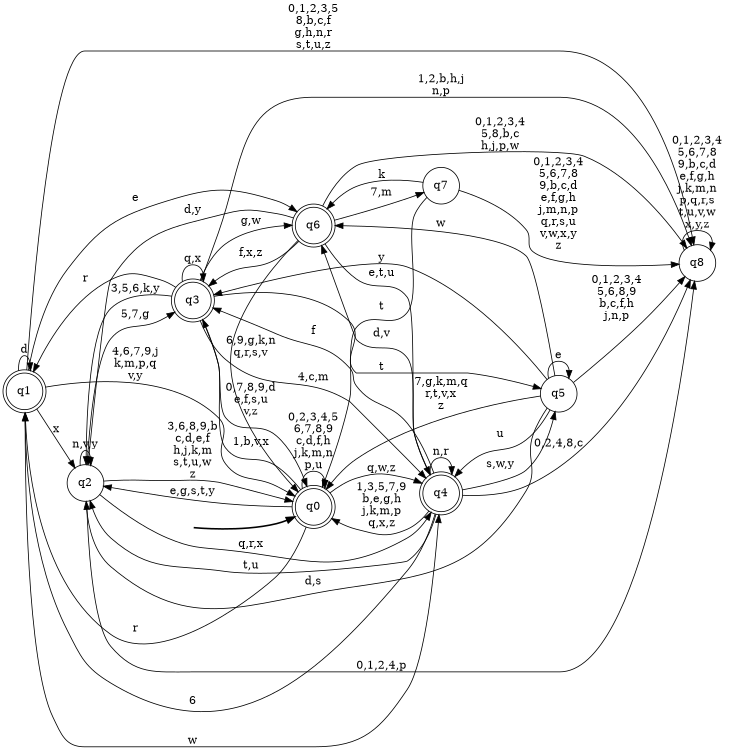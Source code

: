 digraph BlueStar {
__start0 [style = invis, shape = none, label = "", width = 0, height = 0];

rankdir=LR;
size="8,5";

s0 [style="rounded,filled", color="black", fillcolor="white" shape="doublecircle", label="q0"];
s1 [style="rounded,filled", color="black", fillcolor="white" shape="doublecircle", label="q1"];
s2 [style="filled", color="black", fillcolor="white" shape="circle", label="q2"];
s3 [style="rounded,filled", color="black", fillcolor="white" shape="doublecircle", label="q3"];
s4 [style="rounded,filled", color="black", fillcolor="white" shape="doublecircle", label="q4"];
s5 [style="filled", color="black", fillcolor="white" shape="circle", label="q5"];
s6 [style="rounded,filled", color="black", fillcolor="white" shape="doublecircle", label="q6"];
s7 [style="filled", color="black", fillcolor="white" shape="circle", label="q7"];
s8 [style="filled", color="black", fillcolor="white" shape="circle", label="q8"];
subgraph cluster_main { 
	graph [pad=".75", ranksep="0.15", nodesep="0.15"];
	 style=invis; 
	__start0 -> s0 [penwidth=2];
}
s0 -> s0 [label="0,2,3,4,5\n6,7,8,9\nc,d,f,h\nj,k,m,n\np,u"];
s0 -> s1 [label="r"];
s0 -> s2 [label="e,g,s,t,y"];
s0 -> s3 [label="1,b,v,x"];
s0 -> s4 [label="q,w,z"];
s1 -> s0 [label="4,6,7,9,j\nk,m,p,q\nv,y"];
s1 -> s1 [label="d"];
s1 -> s2 [label="x"];
s1 -> s4 [label="w"];
s1 -> s6 [label="e"];
s1 -> s8 [label="0,1,2,3,5\n8,b,c,f\ng,h,n,r\ns,t,u,z"];
s2 -> s0 [label="3,6,8,9,b\nc,d,e,f\nh,j,k,m\ns,t,u,w\nz"];
s2 -> s2 [label="n,v,y"];
s2 -> s3 [label="5,7,g"];
s2 -> s4 [label="q,r,x"];
s2 -> s8 [label="0,1,2,4,p"];
s3 -> s0 [label="0,7,8,9,d\ne,f,s,u\nv,z"];
s3 -> s1 [label="r"];
s3 -> s2 [label="3,5,6,k,y"];
s3 -> s3 [label="q,x"];
s3 -> s4 [label="4,c,m"];
s3 -> s5 [label="t"];
s3 -> s6 [label="g,w"];
s3 -> s8 [label="1,2,b,h,j\nn,p"];
s4 -> s0 [label="1,3,5,7,9\nb,e,g,h\nj,k,m,p\nq,x,z"];
s4 -> s1 [label="6"];
s4 -> s2 [label="t,u"];
s4 -> s3 [label="f"];
s4 -> s4 [label="n,r"];
s4 -> s5 [label="s,w,y"];
s4 -> s6 [label="d,v"];
s4 -> s8 [label="0,2,4,8,c"];
s5 -> s0 [label="7,g,k,m,q\nr,t,v,x\nz"];
s5 -> s2 [label="d,s"];
s5 -> s3 [label="y"];
s5 -> s4 [label="u"];
s5 -> s5 [label="e"];
s5 -> s6 [label="w"];
s5 -> s8 [label="0,1,2,3,4\n5,6,8,9\nb,c,f,h\nj,n,p"];
s6 -> s0 [label="6,9,g,k,n\nq,r,s,v"];
s6 -> s2 [label="d,y"];
s6 -> s3 [label="f,x,z"];
s6 -> s4 [label="e,t,u"];
s6 -> s7 [label="7,m"];
s6 -> s8 [label="0,1,2,3,4\n5,8,b,c\nh,j,p,w"];
s7 -> s0 [label="t"];
s7 -> s6 [label="k"];
s7 -> s8 [label="0,1,2,3,4\n5,6,7,8\n9,b,c,d\ne,f,g,h\nj,m,n,p\nq,r,s,u\nv,w,x,y\nz"];
s8 -> s8 [label="0,1,2,3,4\n5,6,7,8\n9,b,c,d\ne,f,g,h\nj,k,m,n\np,q,r,s\nt,u,v,w\nx,y,z"];

}